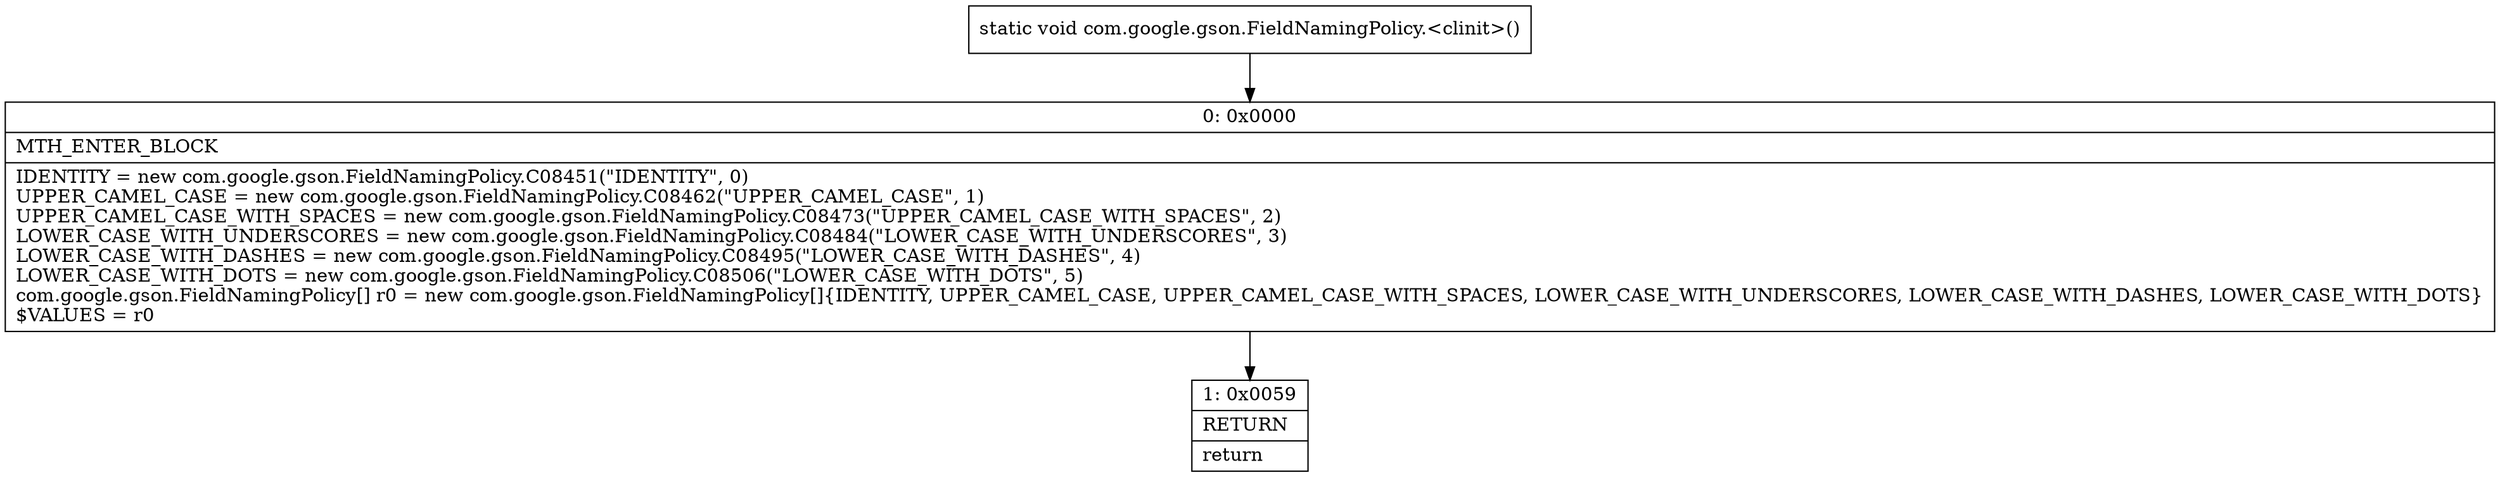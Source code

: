 digraph "CFG forcom.google.gson.FieldNamingPolicy.\<clinit\>()V" {
Node_0 [shape=record,label="{0\:\ 0x0000|MTH_ENTER_BLOCK\l|IDENTITY = new com.google.gson.FieldNamingPolicy.C08451(\"IDENTITY\", 0)\lUPPER_CAMEL_CASE = new com.google.gson.FieldNamingPolicy.C08462(\"UPPER_CAMEL_CASE\", 1)\lUPPER_CAMEL_CASE_WITH_SPACES = new com.google.gson.FieldNamingPolicy.C08473(\"UPPER_CAMEL_CASE_WITH_SPACES\", 2)\lLOWER_CASE_WITH_UNDERSCORES = new com.google.gson.FieldNamingPolicy.C08484(\"LOWER_CASE_WITH_UNDERSCORES\", 3)\lLOWER_CASE_WITH_DASHES = new com.google.gson.FieldNamingPolicy.C08495(\"LOWER_CASE_WITH_DASHES\", 4)\lLOWER_CASE_WITH_DOTS = new com.google.gson.FieldNamingPolicy.C08506(\"LOWER_CASE_WITH_DOTS\", 5)\lcom.google.gson.FieldNamingPolicy[] r0 = new com.google.gson.FieldNamingPolicy[]\{IDENTITY, UPPER_CAMEL_CASE, UPPER_CAMEL_CASE_WITH_SPACES, LOWER_CASE_WITH_UNDERSCORES, LOWER_CASE_WITH_DASHES, LOWER_CASE_WITH_DOTS\}\l$VALUES = r0\l}"];
Node_1 [shape=record,label="{1\:\ 0x0059|RETURN\l|return\l}"];
MethodNode[shape=record,label="{static void com.google.gson.FieldNamingPolicy.\<clinit\>() }"];
MethodNode -> Node_0;
Node_0 -> Node_1;
}

